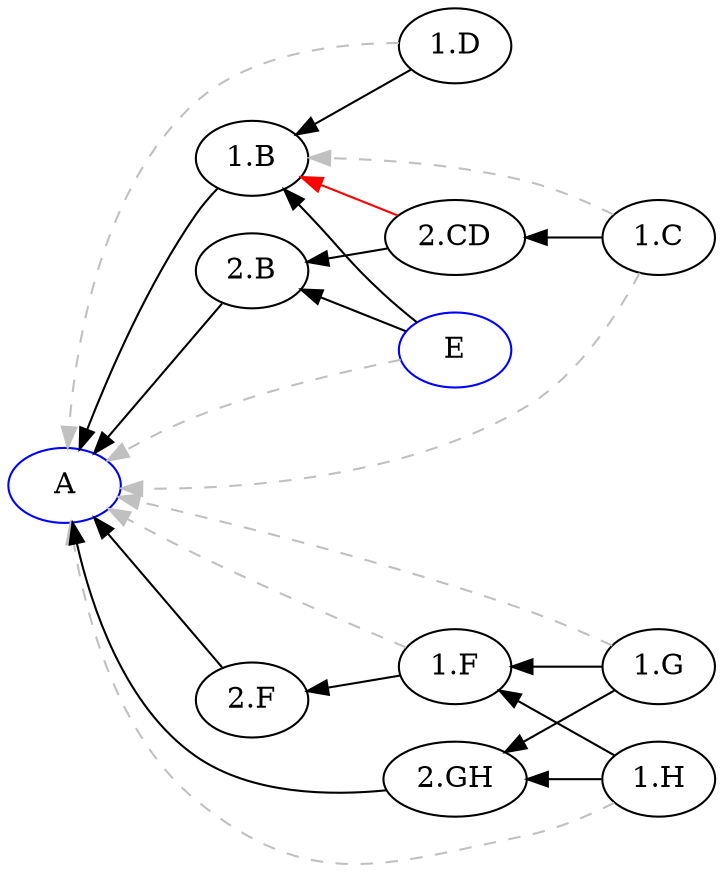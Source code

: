 digraph {

rankdir = RL

"A" [color=blue];
"E" [color=blue];
"1.D" -> "1.B" [style=filled, color=black];
"1.G" -> "1.F" [style=filled, color=black];
"1.H" -> "1.F" [style=filled, color=black];
"2.CD" -> "2.B" [style=filled, color=black];
"1.C" -> "2.CD" [style=filled, color=black];
"1.F" -> "2.F" [style=filled, color=black];
"1.G" -> "2.GH" [style=filled, color=black];
"1.H" -> "2.GH" [style=filled, color=black];
"2.CD" -> "1.B" [style=filled, color=red];
"2.B" -> "A" [style=filled, color=black];
"2.F" -> "A" [style=filled, color=black];
"2.GH" -> "A" [style=filled, color=black];
"1.B" -> "A" [style=filled, color=black];
"E" -> "1.B" [style=filled, color=black];
"E" -> "2.B" [style=filled, color=black];
"1.C" -> "A" [style=dashed, color=grey];
"1.D" -> "A" [style=dashed, color=grey];
"1.G" -> "A" [style=dashed, color=grey];
"1.H" -> "A" [style=dashed, color=grey];
"1.C" -> "1.B" [style=dashed, color=grey];
"1.F" -> "A" [style=dashed, color=grey];
"E" -> "A" [style=dashed, color=grey];
}
